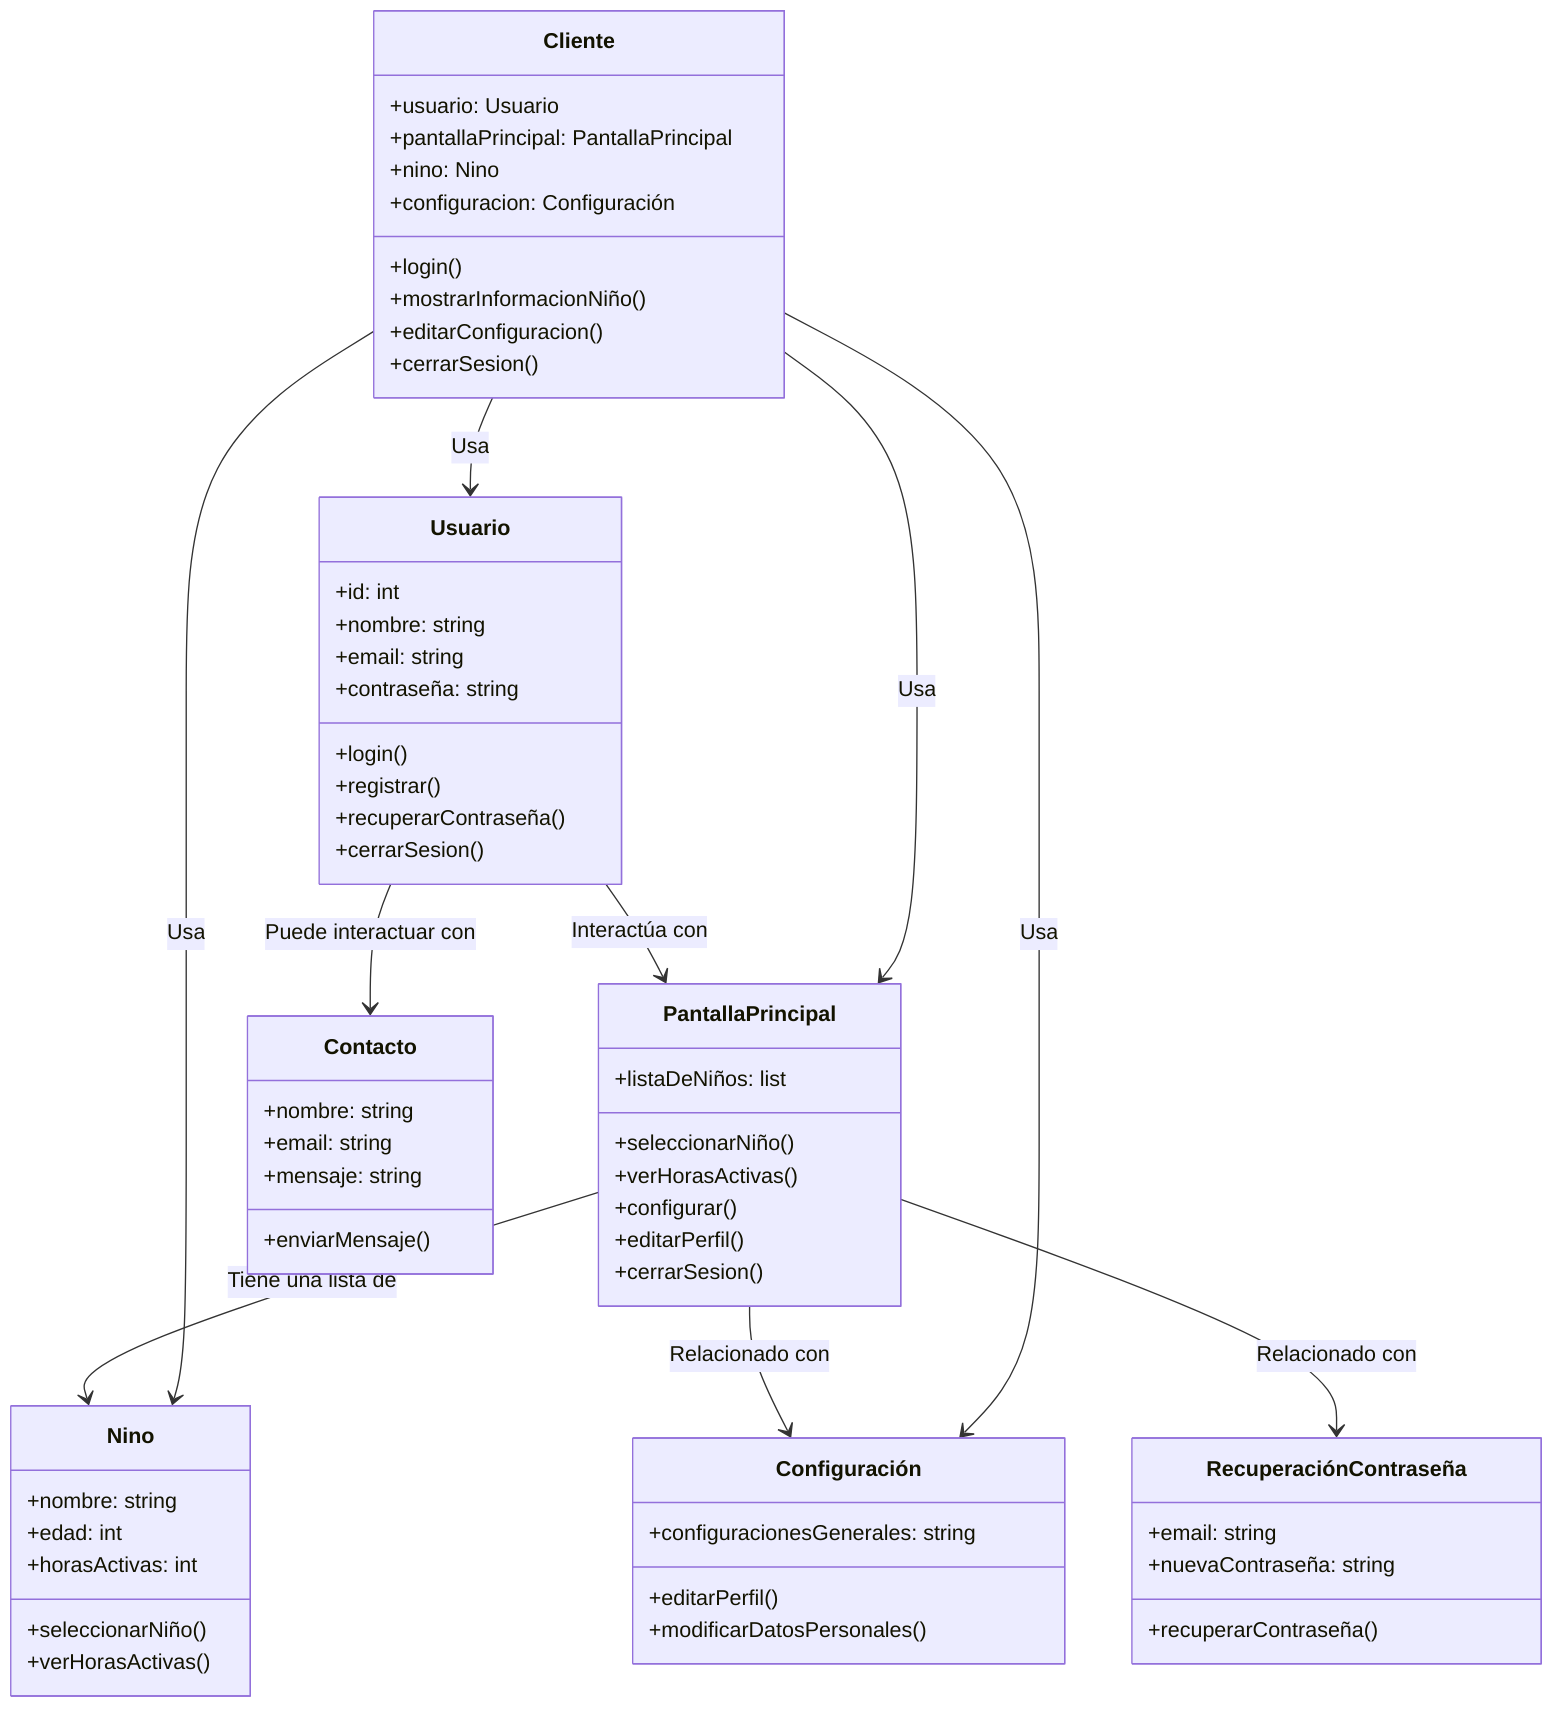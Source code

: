 classDiagram
    class Usuario {
        +id: int
        +nombre: string
        +email: string
        +contraseña: string
        +login()
        +registrar()
        +recuperarContraseña()
        +cerrarSesion()
    }

    class PantallaPrincipal {
        +listaDeNiños: list
        +seleccionarNiño()
        +verHorasActivas()
        +configurar()
        +editarPerfil()
        +cerrarSesion()
    }

    class Nino {
        +nombre: string
        +edad: int
        +horasActivas: int
        +seleccionarNiño()
        +verHorasActivas()
    }

    class Configuración {
        +configuracionesGenerales: string
        +editarPerfil()
        +modificarDatosPersonales()
    }

    class RecuperaciónContraseña {
        +email: string
        +nuevaContraseña: string
        +recuperarContraseña()
    }

    class Contacto {
        +nombre: string
        +email: string
        +mensaje: string
        +enviarMensaje()
    }

    class Cliente {
        +usuario: Usuario
        +pantallaPrincipal: PantallaPrincipal
        +nino: Nino
        +configuracion: Configuración
        +login()
        +mostrarInformacionNiño()
        +editarConfiguracion()
        +cerrarSesion()
    }

    Usuario --> PantallaPrincipal : Interactúa con
    PantallaPrincipal --> Nino : Tiene una lista de
    PantallaPrincipal --> Configuración : Relacionado con
    PantallaPrincipal --> RecuperaciónContraseña : Relacionado con
    Usuario --> Contacto : Puede interactuar con
    Cliente --> Usuario : Usa
    Cliente --> PantallaPrincipal : Usa
    Cliente --> Nino : Usa
    Cliente --> Configuración : Usa
